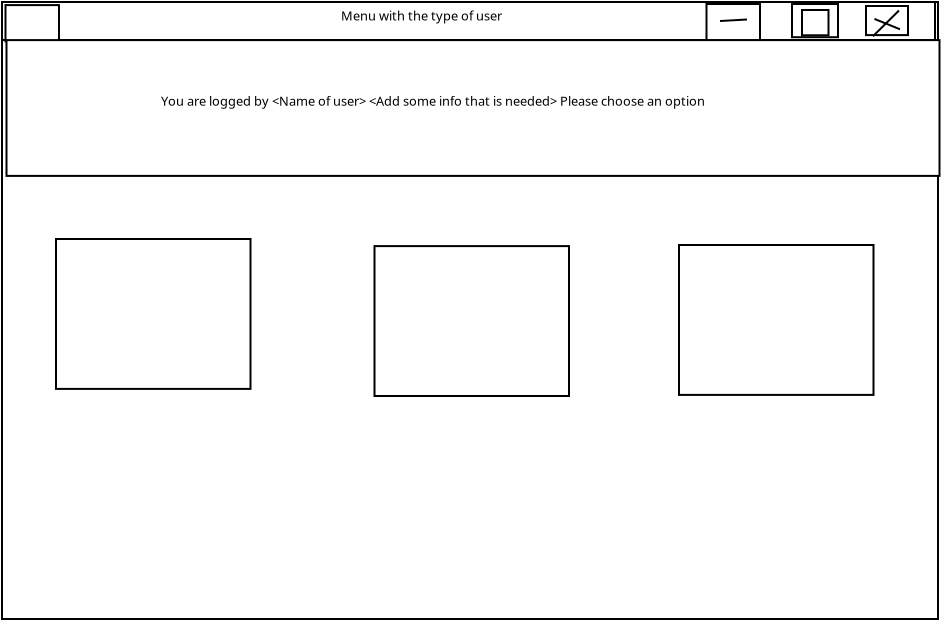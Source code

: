 <?xml version="1.0" encoding="UTF-8"?>
<dia:diagram xmlns:dia="http://www.lysator.liu.se/~alla/dia/">
  <dia:layer name="Background" visible="true" active="true">
    <dia:object type="Standard - Box" version="0" id="O0">
      <dia:attribute name="obj_pos">
        <dia:point val="7.825,3.755"/>
      </dia:attribute>
      <dia:attribute name="obj_bb">
        <dia:rectangle val="7.775,3.705;54.675,34.655"/>
      </dia:attribute>
      <dia:attribute name="elem_corner">
        <dia:point val="7.825,3.755"/>
      </dia:attribute>
      <dia:attribute name="elem_width">
        <dia:real val="46.8"/>
      </dia:attribute>
      <dia:attribute name="elem_height">
        <dia:real val="30.85"/>
      </dia:attribute>
      <dia:attribute name="show_background">
        <dia:boolean val="true"/>
      </dia:attribute>
    </dia:object>
    <dia:object type="Standard - Box" version="0" id="O1">
      <dia:attribute name="obj_pos">
        <dia:point val="7.825,3.755"/>
      </dia:attribute>
      <dia:attribute name="obj_bb">
        <dia:rectangle val="7.775,3.705;54.525,5.705"/>
      </dia:attribute>
      <dia:attribute name="elem_corner">
        <dia:point val="7.825,3.755"/>
      </dia:attribute>
      <dia:attribute name="elem_width">
        <dia:real val="46.65"/>
      </dia:attribute>
      <dia:attribute name="elem_height">
        <dia:real val="1.9"/>
      </dia:attribute>
      <dia:attribute name="show_background">
        <dia:boolean val="true"/>
      </dia:attribute>
    </dia:object>
    <dia:object type="Standard - Box" version="0" id="O2">
      <dia:attribute name="obj_pos">
        <dia:point val="51.025,3.955"/>
      </dia:attribute>
      <dia:attribute name="obj_bb">
        <dia:rectangle val="50.975,3.905;53.175,5.46"/>
      </dia:attribute>
      <dia:attribute name="elem_corner">
        <dia:point val="51.025,3.955"/>
      </dia:attribute>
      <dia:attribute name="elem_width">
        <dia:real val="2.1"/>
      </dia:attribute>
      <dia:attribute name="elem_height">
        <dia:real val="1.455"/>
      </dia:attribute>
      <dia:attribute name="show_background">
        <dia:boolean val="true"/>
      </dia:attribute>
    </dia:object>
    <dia:object type="Standard - Box" version="0" id="O3">
      <dia:attribute name="obj_pos">
        <dia:point val="47.325,3.855"/>
      </dia:attribute>
      <dia:attribute name="obj_bb">
        <dia:rectangle val="47.275,3.805;49.675,5.565"/>
      </dia:attribute>
      <dia:attribute name="elem_corner">
        <dia:point val="47.325,3.855"/>
      </dia:attribute>
      <dia:attribute name="elem_width">
        <dia:real val="2.3"/>
      </dia:attribute>
      <dia:attribute name="elem_height">
        <dia:real val="1.66"/>
      </dia:attribute>
      <dia:attribute name="show_background">
        <dia:boolean val="true"/>
      </dia:attribute>
    </dia:object>
    <dia:object type="Standard - Box" version="0" id="O4">
      <dia:attribute name="obj_pos">
        <dia:point val="43.05,3.855"/>
      </dia:attribute>
      <dia:attribute name="obj_bb">
        <dia:rectangle val="43,3.805;45.775,5.72"/>
      </dia:attribute>
      <dia:attribute name="elem_corner">
        <dia:point val="43.05,3.855"/>
      </dia:attribute>
      <dia:attribute name="elem_width">
        <dia:real val="2.675"/>
      </dia:attribute>
      <dia:attribute name="elem_height">
        <dia:real val="1.815"/>
      </dia:attribute>
      <dia:attribute name="show_background">
        <dia:boolean val="true"/>
      </dia:attribute>
    </dia:object>
    <dia:object type="Standard - Line" version="0" id="O5">
      <dia:attribute name="obj_pos">
        <dia:point val="43.725,4.705"/>
      </dia:attribute>
      <dia:attribute name="obj_bb">
        <dia:rectangle val="43.672,4.577;45.128,4.758"/>
      </dia:attribute>
      <dia:attribute name="conn_endpoints">
        <dia:point val="43.725,4.705"/>
        <dia:point val="45.075,4.63"/>
      </dia:attribute>
      <dia:attribute name="numcp">
        <dia:int val="1"/>
      </dia:attribute>
    </dia:object>
    <dia:object type="Standard - Box" version="0" id="O6">
      <dia:attribute name="obj_pos">
        <dia:point val="47.825,4.155"/>
      </dia:attribute>
      <dia:attribute name="obj_bb">
        <dia:rectangle val="47.775,4.105;49.2,5.47"/>
      </dia:attribute>
      <dia:attribute name="elem_corner">
        <dia:point val="47.825,4.155"/>
      </dia:attribute>
      <dia:attribute name="elem_width">
        <dia:real val="1.325"/>
      </dia:attribute>
      <dia:attribute name="elem_height">
        <dia:real val="1.265"/>
      </dia:attribute>
      <dia:attribute name="show_background">
        <dia:boolean val="true"/>
      </dia:attribute>
    </dia:object>
    <dia:object type="Standard - Line" version="0" id="O7">
      <dia:attribute name="obj_pos">
        <dia:point val="51.448,4.601"/>
      </dia:attribute>
      <dia:attribute name="obj_bb">
        <dia:rectangle val="51.383,4.536;52.786,5.183"/>
      </dia:attribute>
      <dia:attribute name="conn_endpoints">
        <dia:point val="51.448,4.601"/>
        <dia:point val="52.721,5.118"/>
      </dia:attribute>
      <dia:attribute name="numcp">
        <dia:int val="1"/>
      </dia:attribute>
    </dia:object>
    <dia:object type="Standard - Line" version="0" id="O8">
      <dia:attribute name="obj_pos">
        <dia:point val="51.371,5.468"/>
      </dia:attribute>
      <dia:attribute name="obj_bb">
        <dia:rectangle val="51.3,4.11;52.744,5.539"/>
      </dia:attribute>
      <dia:attribute name="conn_endpoints">
        <dia:point val="51.371,5.468"/>
        <dia:point val="52.673,4.181"/>
      </dia:attribute>
      <dia:attribute name="numcp">
        <dia:int val="1"/>
      </dia:attribute>
    </dia:object>
    <dia:object type="Standard - Text" version="1" id="O9">
      <dia:attribute name="obj_pos">
        <dia:point val="24.775,4.68"/>
      </dia:attribute>
      <dia:attribute name="obj_bb">
        <dia:rectangle val="24.775,4.021;32.434,4.851"/>
      </dia:attribute>
      <dia:attribute name="text">
        <dia:composite type="text">
          <dia:attribute name="string">
            <dia:string>#Menu with the type of user#</dia:string>
          </dia:attribute>
          <dia:attribute name="font">
            <dia:font family="sans" style="0" name="Helvetica"/>
          </dia:attribute>
          <dia:attribute name="height">
            <dia:real val="0.8"/>
          </dia:attribute>
          <dia:attribute name="pos">
            <dia:point val="24.775,4.68"/>
          </dia:attribute>
          <dia:attribute name="color">
            <dia:color val="#000000"/>
          </dia:attribute>
          <dia:attribute name="alignment">
            <dia:enum val="0"/>
          </dia:attribute>
        </dia:composite>
      </dia:attribute>
      <dia:attribute name="valign">
        <dia:enum val="3"/>
      </dia:attribute>
    </dia:object>
    <dia:object type="Standard - Box" version="0" id="O10">
      <dia:attribute name="obj_pos">
        <dia:point val="8,3.91"/>
      </dia:attribute>
      <dia:attribute name="obj_bb">
        <dia:rectangle val="7.95,3.86;10.725,5.775"/>
      </dia:attribute>
      <dia:attribute name="elem_corner">
        <dia:point val="8,3.91"/>
      </dia:attribute>
      <dia:attribute name="elem_width">
        <dia:real val="2.675"/>
      </dia:attribute>
      <dia:attribute name="elem_height">
        <dia:real val="1.815"/>
      </dia:attribute>
      <dia:attribute name="show_background">
        <dia:boolean val="true"/>
      </dia:attribute>
    </dia:object>
    <dia:object type="Standard - Box" version="0" id="O11">
      <dia:attribute name="obj_pos">
        <dia:point val="8.05,5.66"/>
      </dia:attribute>
      <dia:attribute name="obj_bb">
        <dia:rectangle val="8,5.61;54.75,12.5"/>
      </dia:attribute>
      <dia:attribute name="elem_corner">
        <dia:point val="8.05,5.66"/>
      </dia:attribute>
      <dia:attribute name="elem_width">
        <dia:real val="46.65"/>
      </dia:attribute>
      <dia:attribute name="elem_height">
        <dia:real val="6.79"/>
      </dia:attribute>
      <dia:attribute name="show_background">
        <dia:boolean val="true"/>
      </dia:attribute>
    </dia:object>
    <dia:object type="Standard - Box" version="0" id="O12">
      <dia:attribute name="obj_pos">
        <dia:point val="10.525,15.605"/>
      </dia:attribute>
      <dia:attribute name="obj_bb">
        <dia:rectangle val="10.475,15.555;20.3,23.15"/>
      </dia:attribute>
      <dia:attribute name="elem_corner">
        <dia:point val="10.525,15.605"/>
      </dia:attribute>
      <dia:attribute name="elem_width">
        <dia:real val="9.725"/>
      </dia:attribute>
      <dia:attribute name="elem_height">
        <dia:real val="7.495"/>
      </dia:attribute>
      <dia:attribute name="show_background">
        <dia:boolean val="true"/>
      </dia:attribute>
    </dia:object>
    <dia:object type="Standard - Text" version="1" id="O13">
      <dia:attribute name="obj_pos">
        <dia:point val="15.775,8.945"/>
      </dia:attribute>
      <dia:attribute name="obj_bb">
        <dia:rectangle val="15.775,8.286;42.327,9.116"/>
      </dia:attribute>
      <dia:attribute name="text">
        <dia:composite type="text">
          <dia:attribute name="string">
            <dia:string>#You are logged by &lt;Name of user&gt; &lt;Add some info that is needed&gt; Please choose an option#</dia:string>
          </dia:attribute>
          <dia:attribute name="font">
            <dia:font family="sans" style="0" name="Helvetica"/>
          </dia:attribute>
          <dia:attribute name="height">
            <dia:real val="0.8"/>
          </dia:attribute>
          <dia:attribute name="pos">
            <dia:point val="15.775,8.945"/>
          </dia:attribute>
          <dia:attribute name="color">
            <dia:color val="#000000"/>
          </dia:attribute>
          <dia:attribute name="alignment">
            <dia:enum val="0"/>
          </dia:attribute>
        </dia:composite>
      </dia:attribute>
      <dia:attribute name="valign">
        <dia:enum val="3"/>
      </dia:attribute>
    </dia:object>
    <dia:object type="Standard - Box" version="0" id="O14">
      <dia:attribute name="obj_pos">
        <dia:point val="41.675,15.905"/>
      </dia:attribute>
      <dia:attribute name="obj_bb">
        <dia:rectangle val="41.625,15.855;51.45,23.45"/>
      </dia:attribute>
      <dia:attribute name="elem_corner">
        <dia:point val="41.675,15.905"/>
      </dia:attribute>
      <dia:attribute name="elem_width">
        <dia:real val="9.725"/>
      </dia:attribute>
      <dia:attribute name="elem_height">
        <dia:real val="7.495"/>
      </dia:attribute>
      <dia:attribute name="show_background">
        <dia:boolean val="true"/>
      </dia:attribute>
    </dia:object>
    <dia:object type="Standard - Box" version="0" id="O15">
      <dia:attribute name="obj_pos">
        <dia:point val="26.45,15.96"/>
      </dia:attribute>
      <dia:attribute name="obj_bb">
        <dia:rectangle val="26.4,15.91;36.225,23.505"/>
      </dia:attribute>
      <dia:attribute name="elem_corner">
        <dia:point val="26.45,15.96"/>
      </dia:attribute>
      <dia:attribute name="elem_width">
        <dia:real val="9.725"/>
      </dia:attribute>
      <dia:attribute name="elem_height">
        <dia:real val="7.495"/>
      </dia:attribute>
      <dia:attribute name="show_background">
        <dia:boolean val="true"/>
      </dia:attribute>
    </dia:object>
  </dia:layer>
</dia:diagram>
